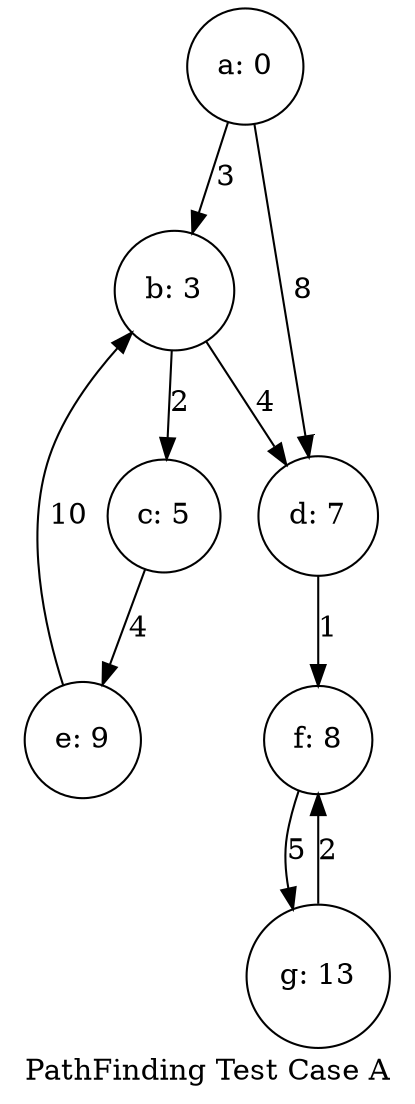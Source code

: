 digraph path_finding_test_case_a {
    label = "PathFinding Test Case A";
    node [shape = circle;];
    
    a [label = "a: 0";];
    b [label = "b: 3";];
    c [label = "c: 5";];
    d [label = "d: 7";];
    e [label = "e: 9";];
    f [label = "f: 8";];
    g [label = "g: 13";];
    
    a -> b [label = "3";];
    b -> c [label = "2";];
    b -> d [label = "4";];
    a -> d [label = "8";];
    c -> e [label = "4";];
    e -> b [label = "10";];
    d -> f [label = "1";];
    f -> g [label = "5";];
    g -> f [label = "2";];
}